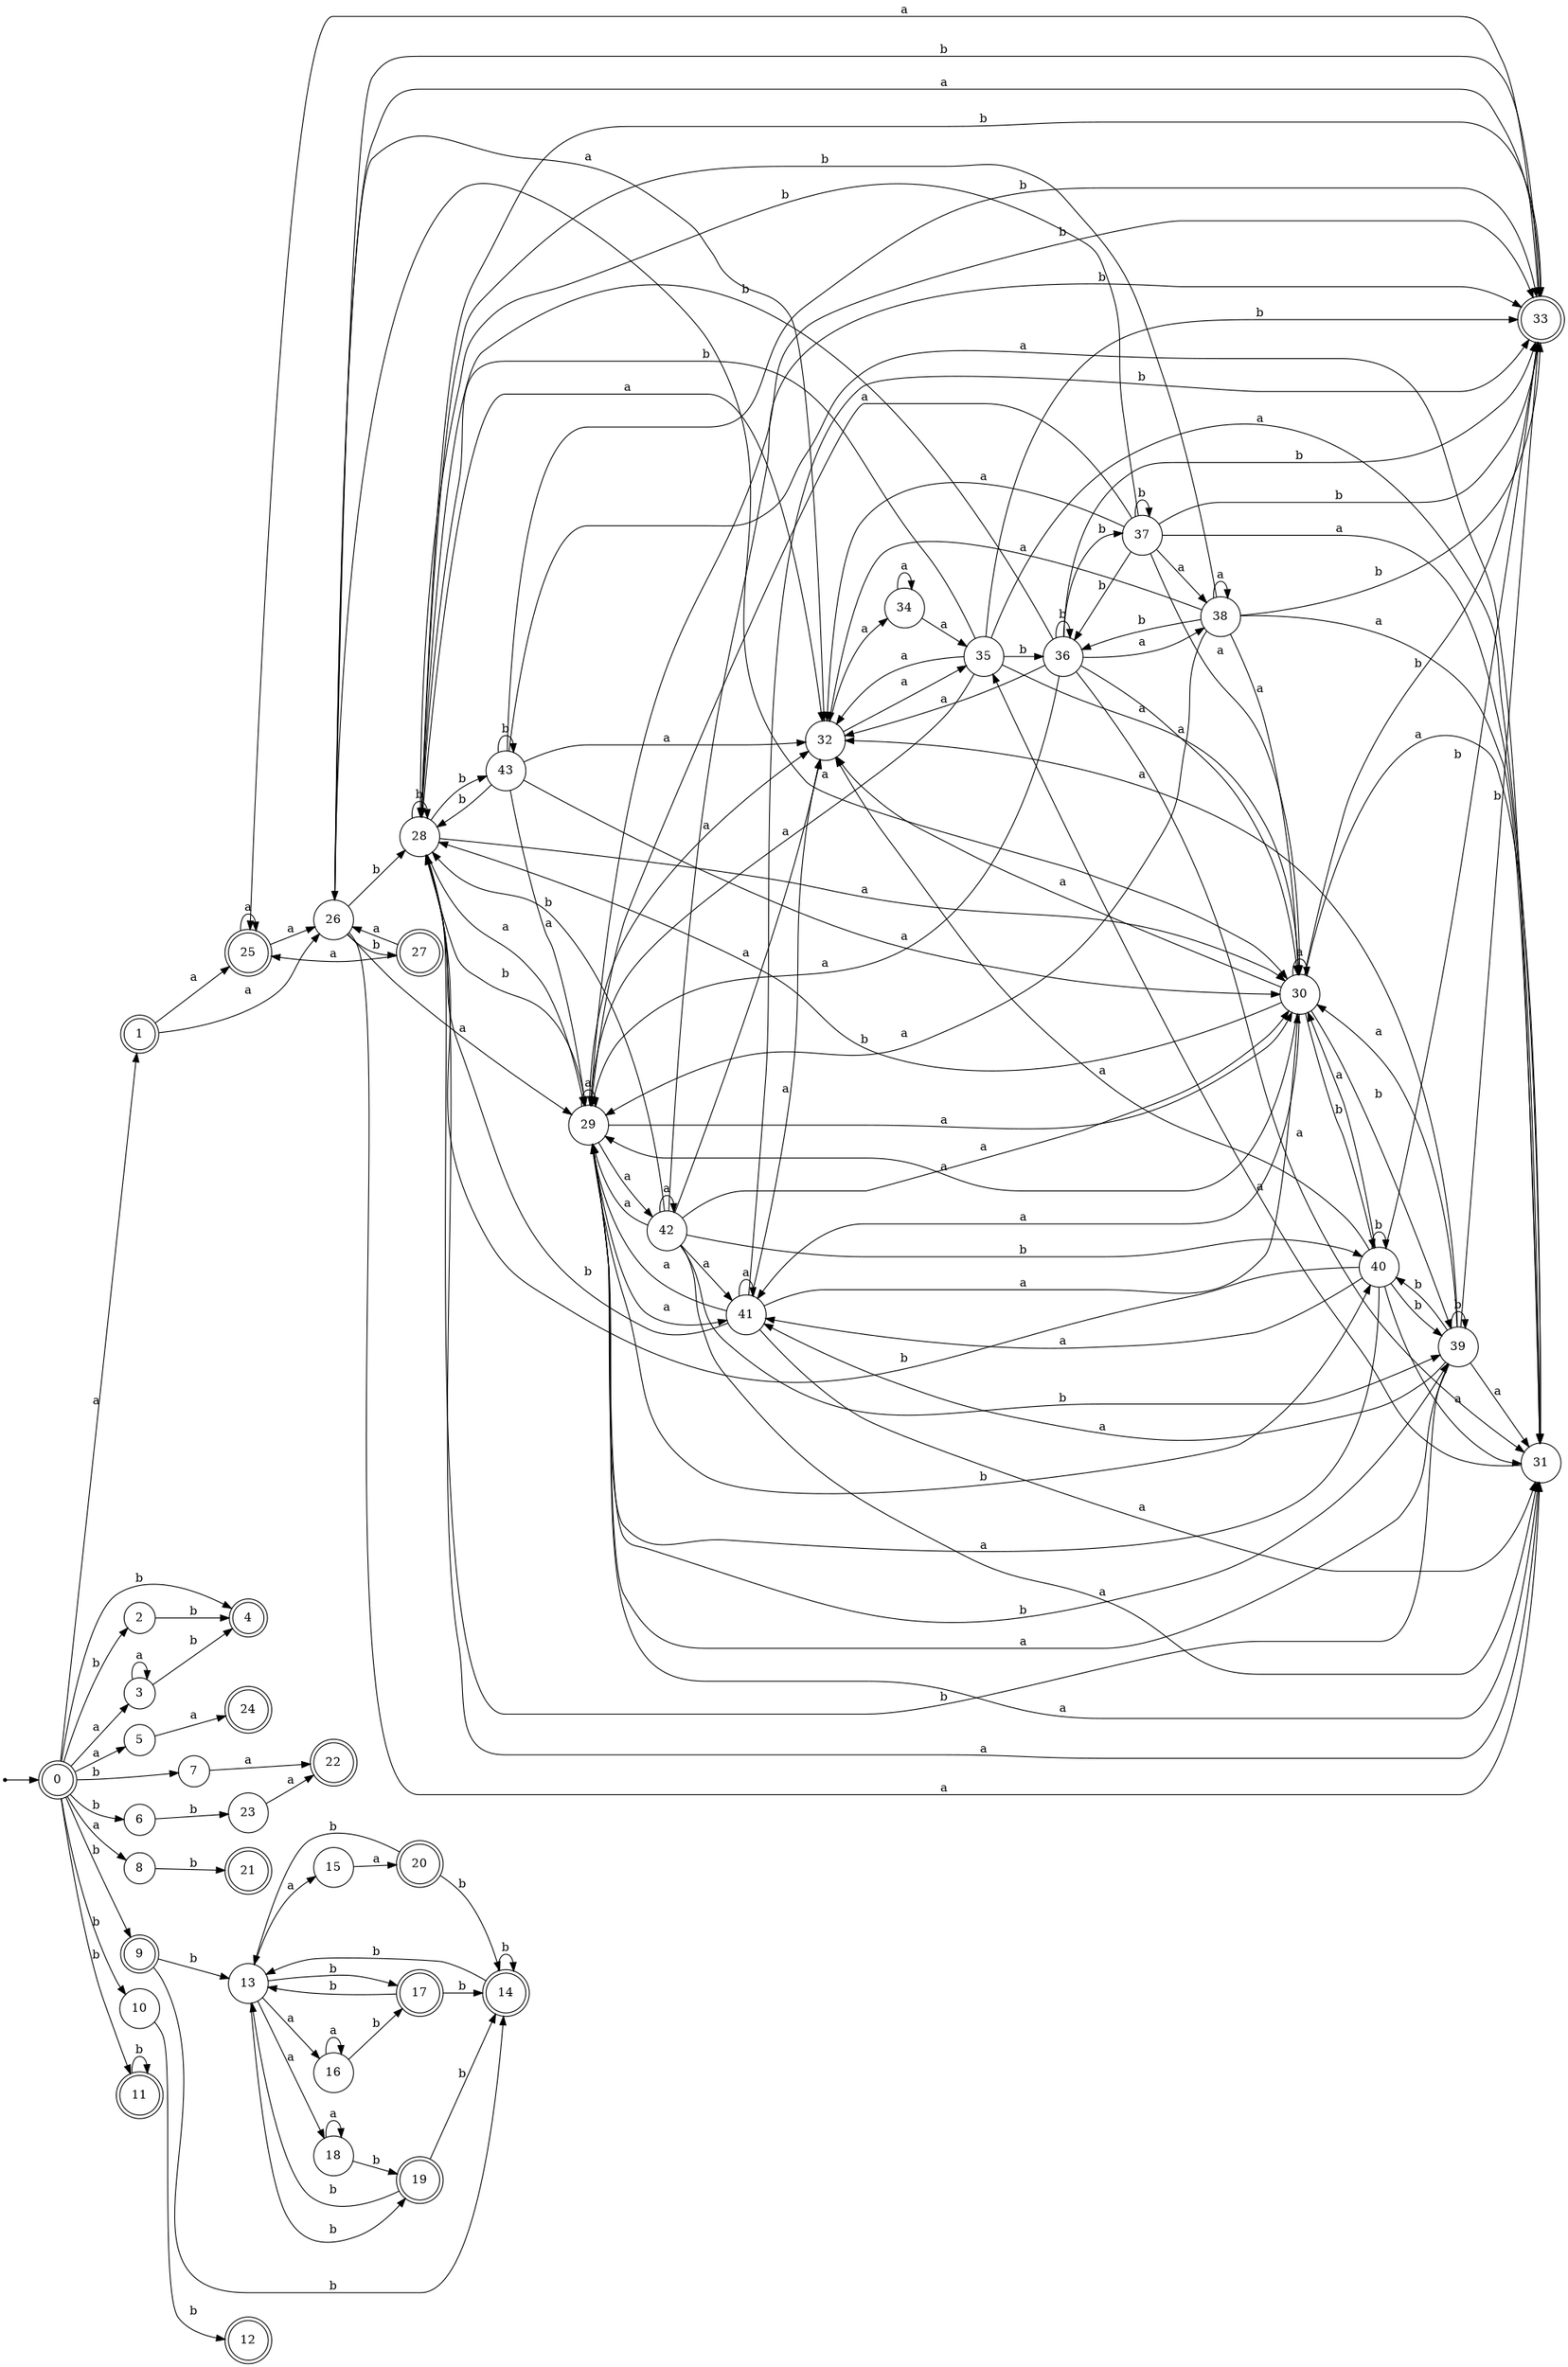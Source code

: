 digraph finite_state_machine {
rankdir=LR;
size="20,20";
node [shape = point]; "dummy0"
node [shape = doublecircle]; "0";"dummy0" -> "0";
node [shape = doublecircle]; "1";node [shape = circle]; "2";
node [shape = circle]; "3";
node [shape = doublecircle]; "4";node [shape = circle]; "5";
node [shape = circle]; "6";
node [shape = circle]; "7";
node [shape = circle]; "8";
node [shape = doublecircle]; "9";node [shape = circle]; "10";
node [shape = doublecircle]; "11";node [shape = doublecircle]; "12";node [shape = circle]; "13";
node [shape = doublecircle]; "14";node [shape = circle]; "15";
node [shape = circle]; "16";
node [shape = doublecircle]; "17";node [shape = circle]; "18";
node [shape = doublecircle]; "19";node [shape = doublecircle]; "20";node [shape = doublecircle]; "21";node [shape = doublecircle]; "22";node [shape = circle]; "23";
node [shape = doublecircle]; "24";node [shape = doublecircle]; "25";node [shape = circle]; "26";
node [shape = doublecircle]; "27";node [shape = circle]; "28";
node [shape = circle]; "29";
node [shape = circle]; "30";
node [shape = circle]; "31";
node [shape = circle]; "32";
node [shape = doublecircle]; "33";node [shape = circle]; "34";
node [shape = circle]; "35";
node [shape = circle]; "36";
node [shape = circle]; "37";
node [shape = circle]; "38";
node [shape = circle]; "39";
node [shape = circle]; "40";
node [shape = circle]; "41";
node [shape = circle]; "42";
node [shape = circle]; "43";
"0" -> "8" [label = "a"];
 "0" -> "1" [label = "a"];
 "0" -> "3" [label = "a"];
 "0" -> "5" [label = "a"];
 "0" -> "2" [label = "b"];
 "0" -> "4" [label = "b"];
 "0" -> "6" [label = "b"];
 "0" -> "7" [label = "b"];
 "0" -> "9" [label = "b"];
 "0" -> "10" [label = "b"];
 "0" -> "11" [label = "b"];
 "11" -> "11" [label = "b"];
 "10" -> "12" [label = "b"];
 "9" -> "13" [label = "b"];
 "9" -> "14" [label = "b"];
 "14" -> "13" [label = "b"];
 "14" -> "14" [label = "b"];
 "13" -> "16" [label = "a"];
 "13" -> "18" [label = "a"];
 "13" -> "15" [label = "a"];
 "13" -> "17" [label = "b"];
 "13" -> "19" [label = "b"];
 "19" -> "13" [label = "b"];
 "19" -> "14" [label = "b"];
 "18" -> "18" [label = "a"];
 "18" -> "19" [label = "b"];
 "17" -> "13" [label = "b"];
 "17" -> "14" [label = "b"];
 "16" -> "16" [label = "a"];
 "16" -> "17" [label = "b"];
 "15" -> "20" [label = "a"];
 "20" -> "13" [label = "b"];
 "20" -> "14" [label = "b"];
 "8" -> "21" [label = "b"];
 "7" -> "22" [label = "a"];
 "6" -> "23" [label = "b"];
 "23" -> "22" [label = "a"];
 "5" -> "24" [label = "a"];
 "3" -> "3" [label = "a"];
 "3" -> "4" [label = "b"];
 "2" -> "4" [label = "b"];
 "1" -> "25" [label = "a"];
 "1" -> "26" [label = "a"];
 "26" -> "33" [label = "b"];
 "26" -> "27" [label = "b"];
 "26" -> "28" [label = "b"];
 "26" -> "32" [label = "a"];
 "26" -> "29" [label = "a"];
 "26" -> "30" [label = "a"];
 "26" -> "31" [label = "a"];
 "33" -> "25" [label = "a"];
 "33" -> "26" [label = "a"];
 "32" -> "34" [label = "a"];
 "32" -> "35" [label = "a"];
 "35" -> "32" [label = "a"];
 "35" -> "29" [label = "a"];
 "35" -> "30" [label = "a"];
 "35" -> "31" [label = "a"];
 "35" -> "33" [label = "b"];
 "35" -> "36" [label = "b"];
 "35" -> "28" [label = "b"];
 "36" -> "33" [label = "b"];
 "36" -> "28" [label = "b"];
 "36" -> "36" [label = "b"];
 "36" -> "37" [label = "b"];
 "36" -> "32" [label = "a"];
 "36" -> "38" [label = "a"];
 "36" -> "29" [label = "a"];
 "36" -> "30" [label = "a"];
 "36" -> "31" [label = "a"];
 "38" -> "32" [label = "a"];
 "38" -> "38" [label = "a"];
 "38" -> "29" [label = "a"];
 "38" -> "30" [label = "a"];
 "38" -> "31" [label = "a"];
 "38" -> "33" [label = "b"];
 "38" -> "36" [label = "b"];
 "38" -> "28" [label = "b"];
 "37" -> "33" [label = "b"];
 "37" -> "28" [label = "b"];
 "37" -> "36" [label = "b"];
 "37" -> "37" [label = "b"];
 "37" -> "32" [label = "a"];
 "37" -> "38" [label = "a"];
 "37" -> "29" [label = "a"];
 "37" -> "30" [label = "a"];
 "37" -> "31" [label = "a"];
 "34" -> "34" [label = "a"];
 "34" -> "35" [label = "a"];
 "31" -> "35" [label = "a"];
 "30" -> "32" [label = "a"];
 "30" -> "41" [label = "a"];
 "30" -> "29" [label = "a"];
 "30" -> "30" [label = "a"];
 "30" -> "31" [label = "a"];
 "30" -> "40" [label = "b"];
 "30" -> "33" [label = "b"];
 "30" -> "28" [label = "b"];
 "30" -> "39" [label = "b"];
 "41" -> "32" [label = "a"];
 "41" -> "41" [label = "a"];
 "41" -> "29" [label = "a"];
 "41" -> "30" [label = "a"];
 "41" -> "31" [label = "a"];
 "41" -> "33" [label = "b"];
 "41" -> "28" [label = "b"];
 "40" -> "40" [label = "b"];
 "40" -> "33" [label = "b"];
 "40" -> "28" [label = "b"];
 "40" -> "39" [label = "b"];
 "40" -> "32" [label = "a"];
 "40" -> "41" [label = "a"];
 "40" -> "29" [label = "a"];
 "40" -> "30" [label = "a"];
 "40" -> "31" [label = "a"];
 "39" -> "40" [label = "b"];
 "39" -> "33" [label = "b"];
 "39" -> "28" [label = "b"];
 "39" -> "39" [label = "b"];
 "39" -> "32" [label = "a"];
 "39" -> "41" [label = "a"];
 "39" -> "29" [label = "a"];
 "39" -> "30" [label = "a"];
 "39" -> "31" [label = "a"];
 "29" -> "32" [label = "a"];
 "29" -> "41" [label = "a"];
 "29" -> "42" [label = "a"];
 "29" -> "29" [label = "a"];
 "29" -> "30" [label = "a"];
 "29" -> "31" [label = "a"];
 "29" -> "40" [label = "b"];
 "29" -> "33" [label = "b"];
 "29" -> "28" [label = "b"];
 "29" -> "39" [label = "b"];
 "42" -> "32" [label = "a"];
 "42" -> "41" [label = "a"];
 "42" -> "42" [label = "a"];
 "42" -> "29" [label = "a"];
 "42" -> "30" [label = "a"];
 "42" -> "31" [label = "a"];
 "42" -> "40" [label = "b"];
 "42" -> "33" [label = "b"];
 "42" -> "28" [label = "b"];
 "42" -> "39" [label = "b"];
 "28" -> "33" [label = "b"];
 "28" -> "43" [label = "b"];
 "28" -> "28" [label = "b"];
 "28" -> "32" [label = "a"];
 "28" -> "29" [label = "a"];
 "28" -> "30" [label = "a"];
 "28" -> "31" [label = "a"];
 "43" -> "33" [label = "b"];
 "43" -> "43" [label = "b"];
 "43" -> "28" [label = "b"];
 "43" -> "32" [label = "a"];
 "43" -> "29" [label = "a"];
 "43" -> "30" [label = "a"];
 "43" -> "31" [label = "a"];
 "27" -> "25" [label = "a"];
 "27" -> "26" [label = "a"];
 "25" -> "25" [label = "a"];
 "25" -> "26" [label = "a"];
 }
